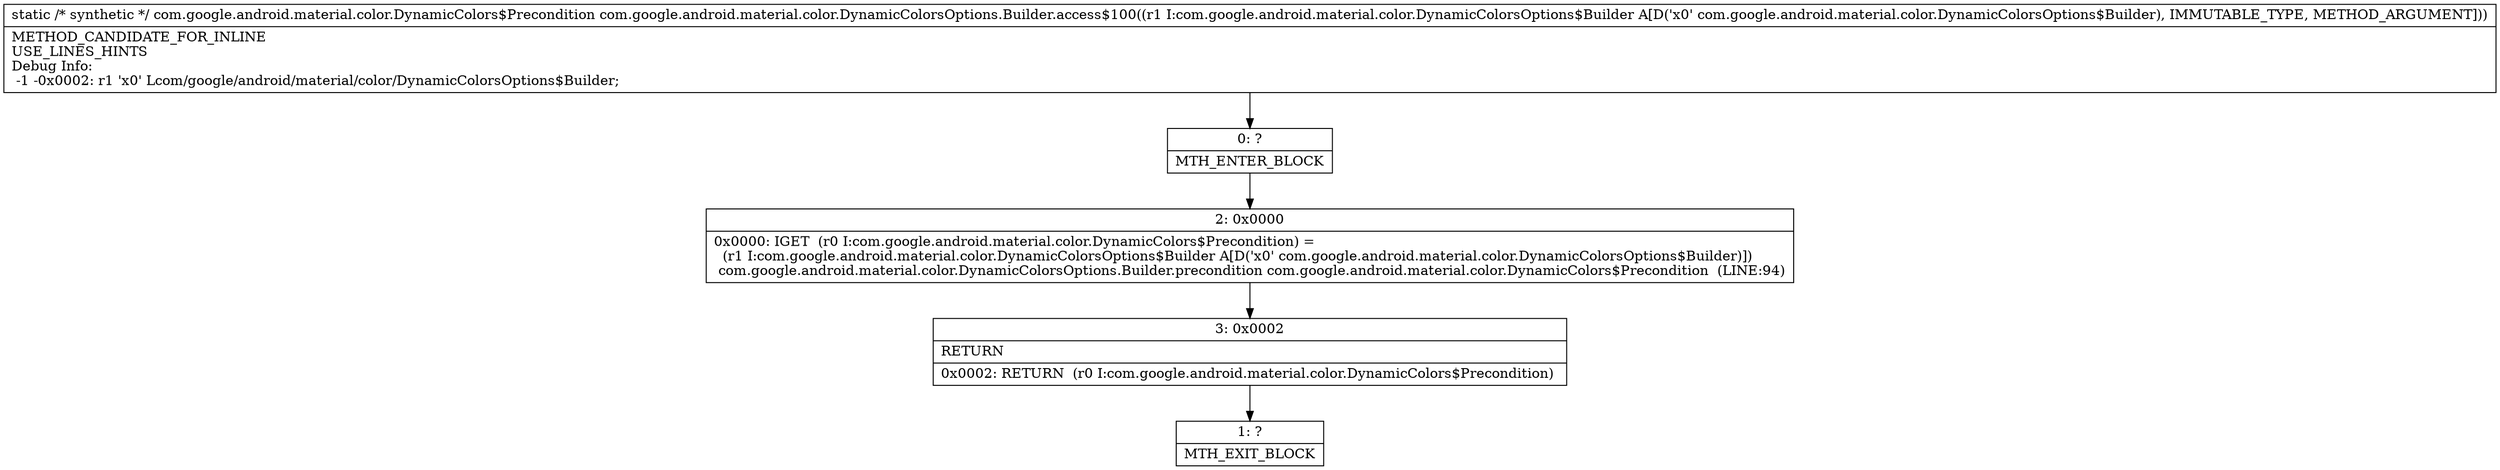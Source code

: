 digraph "CFG forcom.google.android.material.color.DynamicColorsOptions.Builder.access$100(Lcom\/google\/android\/material\/color\/DynamicColorsOptions$Builder;)Lcom\/google\/android\/material\/color\/DynamicColors$Precondition;" {
Node_0 [shape=record,label="{0\:\ ?|MTH_ENTER_BLOCK\l}"];
Node_2 [shape=record,label="{2\:\ 0x0000|0x0000: IGET  (r0 I:com.google.android.material.color.DynamicColors$Precondition) = \l  (r1 I:com.google.android.material.color.DynamicColorsOptions$Builder A[D('x0' com.google.android.material.color.DynamicColorsOptions$Builder)])\l com.google.android.material.color.DynamicColorsOptions.Builder.precondition com.google.android.material.color.DynamicColors$Precondition  (LINE:94)\l}"];
Node_3 [shape=record,label="{3\:\ 0x0002|RETURN\l|0x0002: RETURN  (r0 I:com.google.android.material.color.DynamicColors$Precondition) \l}"];
Node_1 [shape=record,label="{1\:\ ?|MTH_EXIT_BLOCK\l}"];
MethodNode[shape=record,label="{static \/* synthetic *\/ com.google.android.material.color.DynamicColors$Precondition com.google.android.material.color.DynamicColorsOptions.Builder.access$100((r1 I:com.google.android.material.color.DynamicColorsOptions$Builder A[D('x0' com.google.android.material.color.DynamicColorsOptions$Builder), IMMUTABLE_TYPE, METHOD_ARGUMENT]))  | METHOD_CANDIDATE_FOR_INLINE\lUSE_LINES_HINTS\lDebug Info:\l  \-1 \-0x0002: r1 'x0' Lcom\/google\/android\/material\/color\/DynamicColorsOptions$Builder;\l}"];
MethodNode -> Node_0;Node_0 -> Node_2;
Node_2 -> Node_3;
Node_3 -> Node_1;
}

